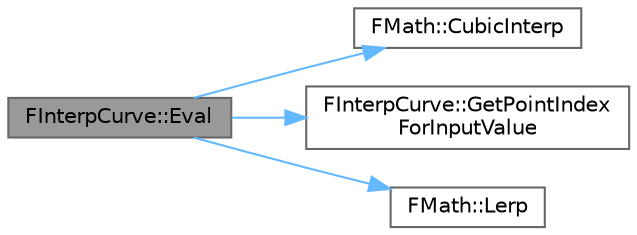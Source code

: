 digraph "FInterpCurve::Eval"
{
 // INTERACTIVE_SVG=YES
 // LATEX_PDF_SIZE
  bgcolor="transparent";
  edge [fontname=Helvetica,fontsize=10,labelfontname=Helvetica,labelfontsize=10];
  node [fontname=Helvetica,fontsize=10,shape=box,height=0.2,width=0.4];
  rankdir="LR";
  Node1 [id="Node000001",label="FInterpCurve::Eval",height=0.2,width=0.4,color="gray40", fillcolor="grey60", style="filled", fontcolor="black",tooltip="Evaluate the output for an arbitary input value."];
  Node1 -> Node2 [id="edge1_Node000001_Node000002",color="steelblue1",style="solid",tooltip=" "];
  Node2 [id="Node000002",label="FMath::CubicInterp",height=0.2,width=0.4,color="grey40", fillcolor="white", style="filled",URL="$dc/d20/structFMath.html#a91dd1545545e6d4609ff270e30e64158",tooltip="Performs a cubic interpolation."];
  Node1 -> Node3 [id="edge2_Node000001_Node000003",color="steelblue1",style="solid",tooltip=" "];
  Node3 [id="Node000003",label="FInterpCurve::GetPointIndex\lForInputValue",height=0.2,width=0.4,color="grey40", fillcolor="white", style="filled",URL="$d2/dbf/classFInterpCurve.html#a2067e4f4ff9acaf4369a14c9b3164044",tooltip="Finds the lower index of the two points whose input values bound the supplied input value."];
  Node1 -> Node4 [id="edge3_Node000001_Node000004",color="steelblue1",style="solid",tooltip=" "];
  Node4 [id="Node000004",label="FMath::Lerp",height=0.2,width=0.4,color="grey40", fillcolor="white", style="filled",URL="$dc/d20/structFMath.html#a66fea1deeb3d78e748d87fcf1d4e1a3b",tooltip="Performs a linear interpolation between two values, Alpha ranges from 0-1."];
}
